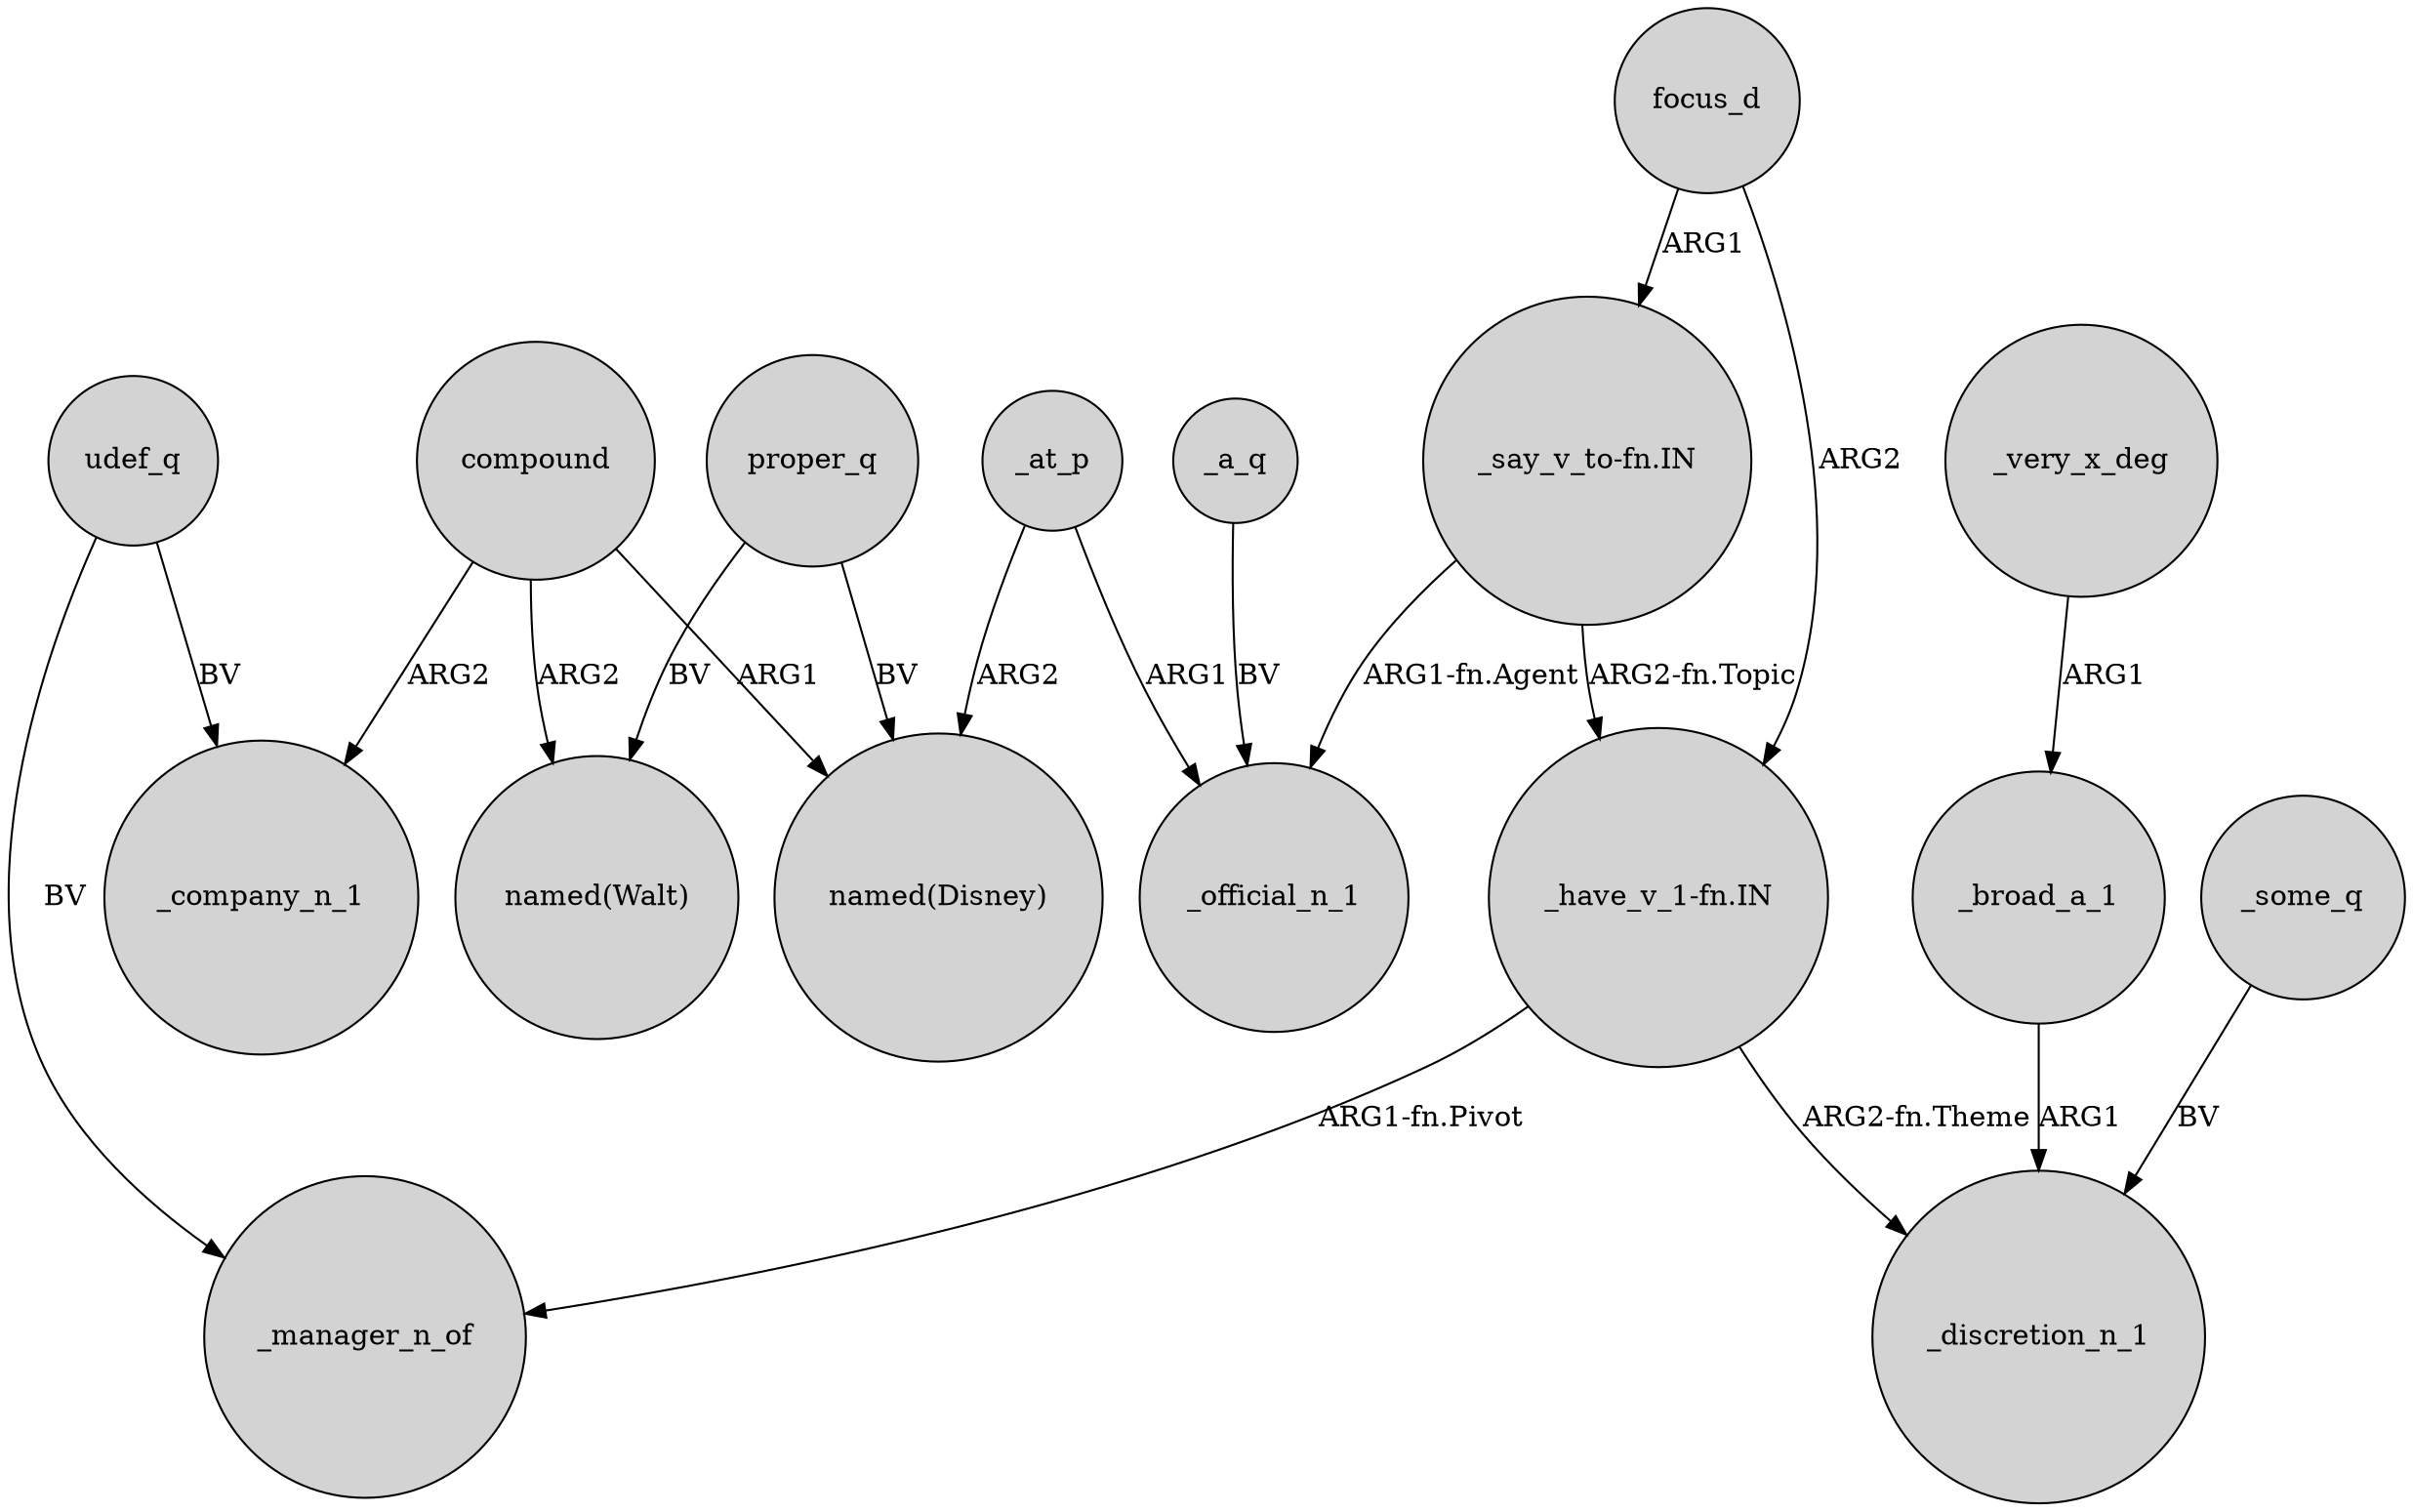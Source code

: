digraph {
	node [shape=circle style=filled]
	"_have_v_1-fn.IN" -> _manager_n_of [label="ARG1-fn.Pivot"]
	"_have_v_1-fn.IN" -> _discretion_n_1 [label="ARG2-fn.Theme"]
	focus_d -> "_have_v_1-fn.IN" [label=ARG2]
	"_say_v_to-fn.IN" -> _official_n_1 [label="ARG1-fn.Agent"]
	compound -> _company_n_1 [label=ARG2]
	_some_q -> _discretion_n_1 [label=BV]
	_at_p -> "named(Disney)" [label=ARG2]
	_very_x_deg -> _broad_a_1 [label=ARG1]
	_a_q -> _official_n_1 [label=BV]
	compound -> "named(Walt)" [label=ARG2]
	_broad_a_1 -> _discretion_n_1 [label=ARG1]
	compound -> "named(Disney)" [label=ARG1]
	udef_q -> _manager_n_of [label=BV]
	"_say_v_to-fn.IN" -> "_have_v_1-fn.IN" [label="ARG2-fn.Topic"]
	_at_p -> _official_n_1 [label=ARG1]
	proper_q -> "named(Disney)" [label=BV]
	proper_q -> "named(Walt)" [label=BV]
	udef_q -> _company_n_1 [label=BV]
	focus_d -> "_say_v_to-fn.IN" [label=ARG1]
}
